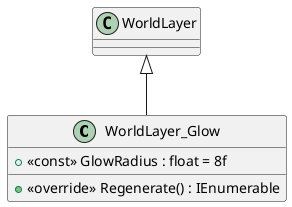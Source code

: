 @startuml
class WorldLayer_Glow {
    + <<const>> GlowRadius : float = 8f
    + <<override>> Regenerate() : IEnumerable
}
WorldLayer <|-- WorldLayer_Glow
@enduml
